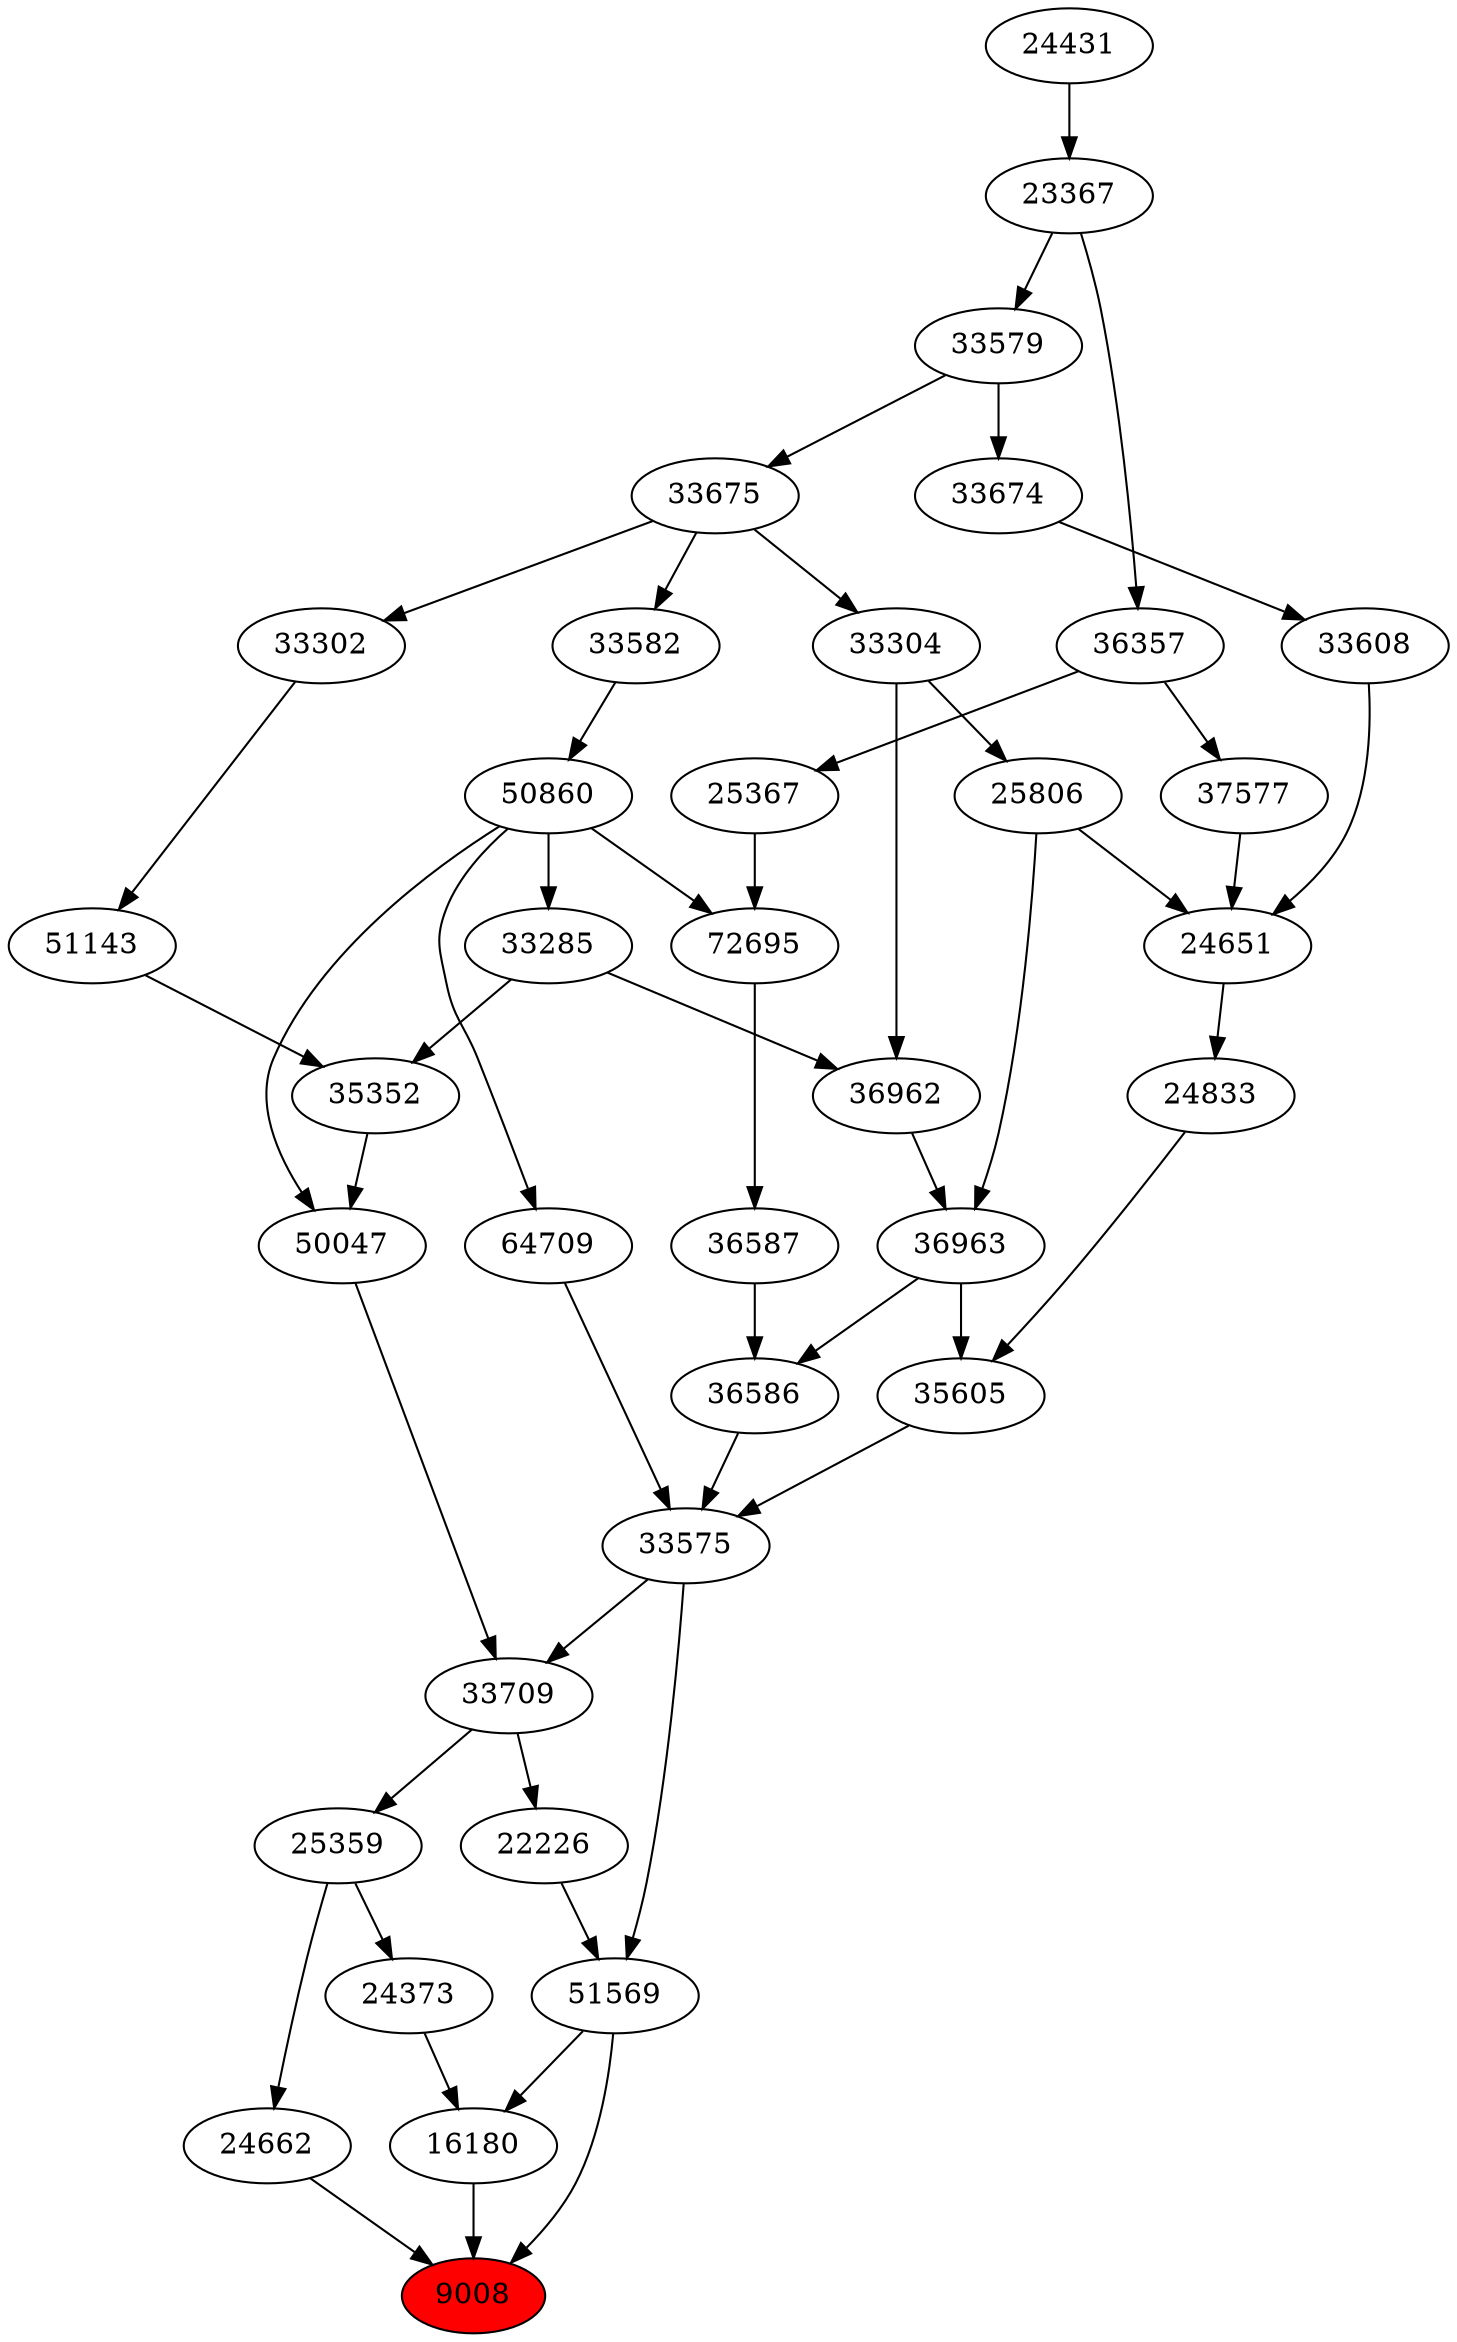 strict digraph{ 
9008 [label="9008" fillcolor=red style=filled]
24662 -> 9008
51569 -> 9008
16180 -> 9008
24662 [label="24662"]
25359 -> 24662
51569 [label="51569"]
33575 -> 51569
22226 -> 51569
16180 [label="16180"]
24373 -> 16180
51569 -> 16180
25359 [label="25359"]
33709 -> 25359
33575 [label="33575"]
36586 -> 33575
35605 -> 33575
64709 -> 33575
22226 [label="22226"]
33709 -> 22226
24373 [label="24373"]
25359 -> 24373
33709 [label="33709"]
50047 -> 33709
33575 -> 33709
36586 [label="36586"]
36587 -> 36586
36963 -> 36586
35605 [label="35605"]
24833 -> 35605
36963 -> 35605
64709 [label="64709"]
50860 -> 64709
50047 [label="50047"]
35352 -> 50047
50860 -> 50047
36587 [label="36587"]
72695 -> 36587
36963 [label="36963"]
36962 -> 36963
25806 -> 36963
24833 [label="24833"]
24651 -> 24833
50860 [label="50860"]
33582 -> 50860
35352 [label="35352"]
33285 -> 35352
51143 -> 35352
72695 [label="72695"]
50860 -> 72695
25367 -> 72695
36962 [label="36962"]
33285 -> 36962
33304 -> 36962
25806 [label="25806"]
33304 -> 25806
24651 [label="24651"]
25806 -> 24651
33608 -> 24651
37577 -> 24651
33582 [label="33582"]
33675 -> 33582
33285 [label="33285"]
50860 -> 33285
51143 [label="51143"]
33302 -> 51143
25367 [label="25367"]
36357 -> 25367
33304 [label="33304"]
33675 -> 33304
33608 [label="33608"]
33674 -> 33608
37577 [label="37577"]
36357 -> 37577
33675 [label="33675"]
33579 -> 33675
33302 [label="33302"]
33675 -> 33302
36357 [label="36357"]
23367 -> 36357
33674 [label="33674"]
33579 -> 33674
33579 [label="33579"]
23367 -> 33579
23367 [label="23367"]
24431 -> 23367
24431 [label="24431"]
}